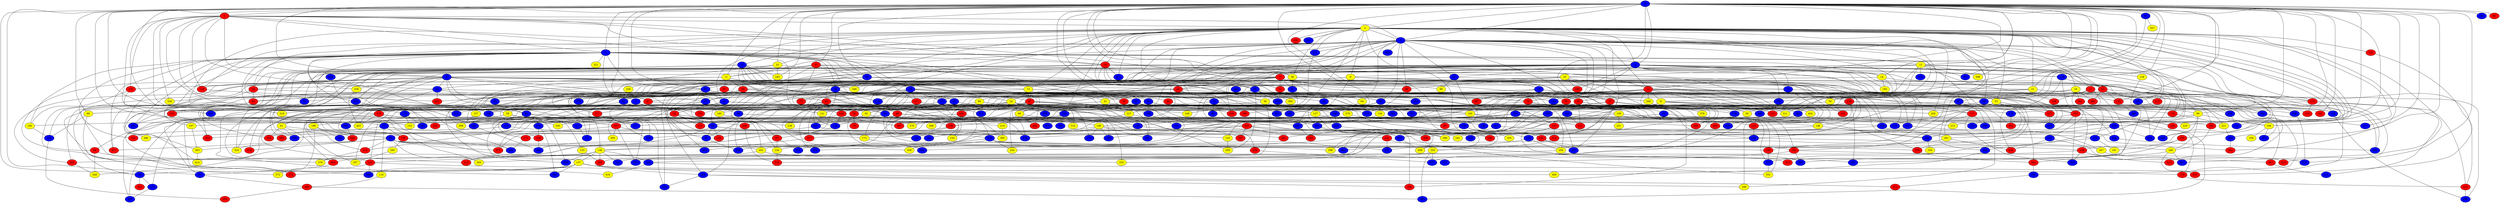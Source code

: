 graph {
0 [style = filled fillcolor = blue];
1 [style = filled fillcolor = red];
2 [style = filled fillcolor = yellow];
3 [style = filled fillcolor = blue];
4 [style = filled fillcolor = blue];
5 [style = filled fillcolor = blue];
6 [style = filled fillcolor = blue];
7 [style = filled fillcolor = red];
8 [style = filled fillcolor = red];
9 [style = filled fillcolor = yellow];
10 [style = filled fillcolor = red];
11 [style = filled fillcolor = yellow];
12 [style = filled fillcolor = yellow];
13 [style = filled fillcolor = yellow];
14 [style = filled fillcolor = yellow];
15 [style = filled fillcolor = red];
16 [style = filled fillcolor = yellow];
17 [style = filled fillcolor = red];
18 [style = filled fillcolor = blue];
19 [style = filled fillcolor = blue];
20 [style = filled fillcolor = blue];
21 [style = filled fillcolor = yellow];
22 [style = filled fillcolor = blue];
23 [style = filled fillcolor = yellow];
24 [style = filled fillcolor = yellow];
25 [style = filled fillcolor = yellow];
26 [style = filled fillcolor = blue];
27 [style = filled fillcolor = blue];
28 [style = filled fillcolor = red];
29 [style = filled fillcolor = blue];
30 [style = filled fillcolor = blue];
31 [style = filled fillcolor = yellow];
32 [style = filled fillcolor = yellow];
33 [style = filled fillcolor = blue];
34 [style = filled fillcolor = red];
35 [style = filled fillcolor = blue];
36 [style = filled fillcolor = yellow];
37 [style = filled fillcolor = red];
38 [style = filled fillcolor = yellow];
39 [style = filled fillcolor = blue];
40 [style = filled fillcolor = red];
41 [style = filled fillcolor = blue];
42 [style = filled fillcolor = blue];
43 [style = filled fillcolor = red];
44 [style = filled fillcolor = red];
45 [style = filled fillcolor = red];
46 [style = filled fillcolor = red];
47 [style = filled fillcolor = red];
48 [style = filled fillcolor = red];
49 [style = filled fillcolor = blue];
50 [style = filled fillcolor = yellow];
51 [style = filled fillcolor = blue];
52 [style = filled fillcolor = red];
53 [style = filled fillcolor = yellow];
54 [style = filled fillcolor = red];
55 [style = filled fillcolor = blue];
56 [style = filled fillcolor = blue];
57 [style = filled fillcolor = blue];
58 [style = filled fillcolor = red];
59 [style = filled fillcolor = yellow];
60 [style = filled fillcolor = yellow];
61 [style = filled fillcolor = yellow];
62 [style = filled fillcolor = red];
63 [style = filled fillcolor = blue];
64 [style = filled fillcolor = yellow];
65 [style = filled fillcolor = blue];
66 [style = filled fillcolor = blue];
67 [style = filled fillcolor = blue];
68 [style = filled fillcolor = blue];
69 [style = filled fillcolor = blue];
70 [style = filled fillcolor = red];
71 [style = filled fillcolor = blue];
72 [style = filled fillcolor = blue];
73 [style = filled fillcolor = red];
74 [style = filled fillcolor = blue];
75 [style = filled fillcolor = red];
76 [style = filled fillcolor = red];
77 [style = filled fillcolor = blue];
78 [style = filled fillcolor = red];
79 [style = filled fillcolor = red];
80 [style = filled fillcolor = yellow];
81 [style = filled fillcolor = blue];
82 [style = filled fillcolor = blue];
83 [style = filled fillcolor = blue];
84 [style = filled fillcolor = red];
85 [style = filled fillcolor = blue];
86 [style = filled fillcolor = yellow];
87 [style = filled fillcolor = red];
88 [style = filled fillcolor = yellow];
89 [style = filled fillcolor = blue];
90 [style = filled fillcolor = blue];
91 [style = filled fillcolor = blue];
92 [style = filled fillcolor = yellow];
93 [style = filled fillcolor = red];
94 [style = filled fillcolor = blue];
95 [style = filled fillcolor = yellow];
96 [style = filled fillcolor = blue];
97 [style = filled fillcolor = blue];
98 [style = filled fillcolor = red];
99 [style = filled fillcolor = yellow];
100 [style = filled fillcolor = blue];
101 [style = filled fillcolor = red];
102 [style = filled fillcolor = yellow];
103 [style = filled fillcolor = red];
104 [style = filled fillcolor = blue];
105 [style = filled fillcolor = red];
106 [style = filled fillcolor = yellow];
107 [style = filled fillcolor = yellow];
108 [style = filled fillcolor = red];
109 [style = filled fillcolor = red];
110 [style = filled fillcolor = red];
111 [style = filled fillcolor = red];
112 [style = filled fillcolor = red];
113 [style = filled fillcolor = blue];
114 [style = filled fillcolor = blue];
115 [style = filled fillcolor = red];
116 [style = filled fillcolor = yellow];
117 [style = filled fillcolor = red];
118 [style = filled fillcolor = blue];
119 [style = filled fillcolor = blue];
120 [style = filled fillcolor = yellow];
121 [style = filled fillcolor = yellow];
122 [style = filled fillcolor = blue];
123 [style = filled fillcolor = red];
124 [style = filled fillcolor = red];
125 [style = filled fillcolor = red];
126 [style = filled fillcolor = blue];
127 [style = filled fillcolor = yellow];
128 [style = filled fillcolor = yellow];
129 [style = filled fillcolor = red];
130 [style = filled fillcolor = blue];
131 [style = filled fillcolor = blue];
132 [style = filled fillcolor = blue];
133 [style = filled fillcolor = yellow];
134 [style = filled fillcolor = yellow];
135 [style = filled fillcolor = red];
136 [style = filled fillcolor = yellow];
137 [style = filled fillcolor = yellow];
138 [style = filled fillcolor = red];
139 [style = filled fillcolor = blue];
140 [style = filled fillcolor = blue];
141 [style = filled fillcolor = red];
142 [style = filled fillcolor = blue];
143 [style = filled fillcolor = yellow];
144 [style = filled fillcolor = blue];
145 [style = filled fillcolor = blue];
146 [style = filled fillcolor = blue];
147 [style = filled fillcolor = red];
148 [style = filled fillcolor = yellow];
149 [style = filled fillcolor = red];
150 [style = filled fillcolor = blue];
151 [style = filled fillcolor = red];
152 [style = filled fillcolor = red];
153 [style = filled fillcolor = yellow];
154 [style = filled fillcolor = blue];
155 [style = filled fillcolor = red];
156 [style = filled fillcolor = blue];
157 [style = filled fillcolor = yellow];
158 [style = filled fillcolor = blue];
159 [style = filled fillcolor = yellow];
160 [style = filled fillcolor = red];
161 [style = filled fillcolor = yellow];
162 [style = filled fillcolor = red];
163 [style = filled fillcolor = blue];
164 [style = filled fillcolor = yellow];
165 [style = filled fillcolor = blue];
166 [style = filled fillcolor = blue];
167 [style = filled fillcolor = red];
168 [style = filled fillcolor = red];
169 [style = filled fillcolor = blue];
170 [style = filled fillcolor = red];
171 [style = filled fillcolor = blue];
172 [style = filled fillcolor = yellow];
173 [style = filled fillcolor = red];
174 [style = filled fillcolor = red];
175 [style = filled fillcolor = blue];
176 [style = filled fillcolor = blue];
177 [style = filled fillcolor = blue];
178 [style = filled fillcolor = red];
179 [style = filled fillcolor = blue];
180 [style = filled fillcolor = blue];
181 [style = filled fillcolor = blue];
182 [style = filled fillcolor = red];
183 [style = filled fillcolor = yellow];
184 [style = filled fillcolor = blue];
185 [style = filled fillcolor = yellow];
186 [style = filled fillcolor = red];
187 [style = filled fillcolor = blue];
188 [style = filled fillcolor = red];
189 [style = filled fillcolor = blue];
190 [style = filled fillcolor = yellow];
191 [style = filled fillcolor = blue];
192 [style = filled fillcolor = red];
193 [style = filled fillcolor = red];
194 [style = filled fillcolor = yellow];
195 [style = filled fillcolor = blue];
196 [style = filled fillcolor = yellow];
197 [style = filled fillcolor = red];
198 [style = filled fillcolor = blue];
199 [style = filled fillcolor = blue];
200 [style = filled fillcolor = yellow];
201 [style = filled fillcolor = blue];
202 [style = filled fillcolor = blue];
203 [style = filled fillcolor = yellow];
204 [style = filled fillcolor = blue];
205 [style = filled fillcolor = blue];
206 [style = filled fillcolor = red];
207 [style = filled fillcolor = blue];
208 [style = filled fillcolor = yellow];
209 [style = filled fillcolor = yellow];
210 [style = filled fillcolor = blue];
211 [style = filled fillcolor = blue];
212 [style = filled fillcolor = red];
213 [style = filled fillcolor = red];
214 [style = filled fillcolor = yellow];
215 [style = filled fillcolor = yellow];
216 [style = filled fillcolor = blue];
217 [style = filled fillcolor = red];
218 [style = filled fillcolor = red];
219 [style = filled fillcolor = blue];
220 [style = filled fillcolor = blue];
221 [style = filled fillcolor = yellow];
222 [style = filled fillcolor = red];
223 [style = filled fillcolor = red];
224 [style = filled fillcolor = yellow];
225 [style = filled fillcolor = yellow];
226 [style = filled fillcolor = red];
227 [style = filled fillcolor = yellow];
228 [style = filled fillcolor = yellow];
229 [style = filled fillcolor = red];
230 [style = filled fillcolor = red];
231 [style = filled fillcolor = blue];
232 [style = filled fillcolor = red];
233 [style = filled fillcolor = yellow];
234 [style = filled fillcolor = yellow];
235 [style = filled fillcolor = red];
236 [style = filled fillcolor = yellow];
237 [style = filled fillcolor = red];
238 [style = filled fillcolor = red];
239 [style = filled fillcolor = red];
240 [style = filled fillcolor = red];
241 [style = filled fillcolor = red];
242 [style = filled fillcolor = yellow];
243 [style = filled fillcolor = blue];
244 [style = filled fillcolor = red];
245 [style = filled fillcolor = yellow];
246 [style = filled fillcolor = blue];
247 [style = filled fillcolor = blue];
248 [style = filled fillcolor = yellow];
249 [style = filled fillcolor = blue];
250 [style = filled fillcolor = blue];
251 [style = filled fillcolor = yellow];
252 [style = filled fillcolor = blue];
253 [style = filled fillcolor = yellow];
254 [style = filled fillcolor = blue];
255 [style = filled fillcolor = blue];
256 [style = filled fillcolor = blue];
257 [style = filled fillcolor = blue];
258 [style = filled fillcolor = yellow];
259 [style = filled fillcolor = red];
260 [style = filled fillcolor = blue];
261 [style = filled fillcolor = yellow];
262 [style = filled fillcolor = blue];
263 [style = filled fillcolor = red];
264 [style = filled fillcolor = red];
265 [style = filled fillcolor = blue];
266 [style = filled fillcolor = yellow];
267 [style = filled fillcolor = yellow];
268 [style = filled fillcolor = red];
269 [style = filled fillcolor = red];
270 [style = filled fillcolor = yellow];
271 [style = filled fillcolor = blue];
272 [style = filled fillcolor = red];
273 [style = filled fillcolor = blue];
274 [style = filled fillcolor = blue];
275 [style = filled fillcolor = blue];
276 [style = filled fillcolor = yellow];
277 [style = filled fillcolor = blue];
278 [style = filled fillcolor = red];
279 [style = filled fillcolor = blue];
280 [style = filled fillcolor = red];
281 [style = filled fillcolor = blue];
282 [style = filled fillcolor = blue];
283 [style = filled fillcolor = blue];
284 [style = filled fillcolor = blue];
285 [style = filled fillcolor = blue];
286 [style = filled fillcolor = yellow];
287 [style = filled fillcolor = red];
288 [style = filled fillcolor = yellow];
289 [style = filled fillcolor = blue];
290 [style = filled fillcolor = blue];
291 [style = filled fillcolor = blue];
292 [style = filled fillcolor = blue];
293 [style = filled fillcolor = blue];
294 [style = filled fillcolor = blue];
295 [style = filled fillcolor = yellow];
296 [style = filled fillcolor = yellow];
297 [style = filled fillcolor = blue];
298 [style = filled fillcolor = yellow];
299 [style = filled fillcolor = blue];
300 [style = filled fillcolor = red];
301 [style = filled fillcolor = blue];
302 [style = filled fillcolor = red];
303 [style = filled fillcolor = blue];
304 [style = filled fillcolor = red];
305 [style = filled fillcolor = yellow];
306 [style = filled fillcolor = blue];
307 [style = filled fillcolor = blue];
308 [style = filled fillcolor = yellow];
309 [style = filled fillcolor = red];
310 [style = filled fillcolor = yellow];
311 [style = filled fillcolor = yellow];
312 [style = filled fillcolor = blue];
313 [style = filled fillcolor = red];
314 [style = filled fillcolor = red];
315 [style = filled fillcolor = blue];
316 [style = filled fillcolor = red];
317 [style = filled fillcolor = blue];
318 [style = filled fillcolor = yellow];
319 [style = filled fillcolor = red];
320 [style = filled fillcolor = red];
321 [style = filled fillcolor = yellow];
322 [style = filled fillcolor = blue];
323 [style = filled fillcolor = blue];
324 [style = filled fillcolor = yellow];
325 [style = filled fillcolor = blue];
326 [style = filled fillcolor = red];
327 [style = filled fillcolor = red];
328 [style = filled fillcolor = yellow];
329 [style = filled fillcolor = blue];
330 [style = filled fillcolor = yellow];
331 [style = filled fillcolor = blue];
332 [style = filled fillcolor = red];
333 [style = filled fillcolor = blue];
334 [style = filled fillcolor = blue];
335 [style = filled fillcolor = yellow];
336 [style = filled fillcolor = yellow];
337 [style = filled fillcolor = yellow];
338 [style = filled fillcolor = blue];
339 [style = filled fillcolor = blue];
340 [style = filled fillcolor = red];
341 [style = filled fillcolor = blue];
342 [style = filled fillcolor = red];
343 [style = filled fillcolor = blue];
344 [style = filled fillcolor = red];
345 [style = filled fillcolor = yellow];
346 [style = filled fillcolor = yellow];
347 [style = filled fillcolor = blue];
348 [style = filled fillcolor = yellow];
349 [style = filled fillcolor = red];
350 [style = filled fillcolor = red];
351 [style = filled fillcolor = blue];
352 [style = filled fillcolor = yellow];
353 [style = filled fillcolor = blue];
354 [style = filled fillcolor = red];
355 [style = filled fillcolor = red];
356 [style = filled fillcolor = red];
357 [style = filled fillcolor = yellow];
358 [style = filled fillcolor = yellow];
359 [style = filled fillcolor = red];
360 [style = filled fillcolor = blue];
361 [style = filled fillcolor = red];
362 [style = filled fillcolor = yellow];
363 [style = filled fillcolor = yellow];
364 [style = filled fillcolor = red];
365 [style = filled fillcolor = yellow];
366 [style = filled fillcolor = red];
367 [style = filled fillcolor = red];
368 [style = filled fillcolor = blue];
369 [style = filled fillcolor = red];
370 [style = filled fillcolor = blue];
371 [style = filled fillcolor = blue];
372 [style = filled fillcolor = yellow];
373 [style = filled fillcolor = blue];
374 [style = filled fillcolor = blue];
375 [style = filled fillcolor = red];
376 [style = filled fillcolor = yellow];
377 [style = filled fillcolor = blue];
378 [style = filled fillcolor = yellow];
379 [style = filled fillcolor = blue];
380 [style = filled fillcolor = blue];
381 [style = filled fillcolor = red];
382 [style = filled fillcolor = blue];
383 [style = filled fillcolor = blue];
384 [style = filled fillcolor = blue];
385 [style = filled fillcolor = blue];
386 [style = filled fillcolor = blue];
387 [style = filled fillcolor = blue];
388 [style = filled fillcolor = blue];
389 [style = filled fillcolor = blue];
390 [style = filled fillcolor = blue];
391 [style = filled fillcolor = blue];
392 [style = filled fillcolor = red];
393 [style = filled fillcolor = red];
394 [style = filled fillcolor = blue];
395 [style = filled fillcolor = yellow];
396 [style = filled fillcolor = blue];
397 [style = filled fillcolor = red];
398 [style = filled fillcolor = yellow];
399 [style = filled fillcolor = yellow];
400 [style = filled fillcolor = blue];
401 [style = filled fillcolor = red];
402 [style = filled fillcolor = yellow];
403 [style = filled fillcolor = yellow];
404 [style = filled fillcolor = blue];
405 [style = filled fillcolor = blue];
406 [style = filled fillcolor = yellow];
407 [style = filled fillcolor = blue];
408 [style = filled fillcolor = yellow];
409 [style = filled fillcolor = blue];
410 [style = filled fillcolor = blue];
411 [style = filled fillcolor = blue];
412 [style = filled fillcolor = red];
413 [style = filled fillcolor = red];
414 [style = filled fillcolor = yellow];
415 [style = filled fillcolor = blue];
416 [style = filled fillcolor = yellow];
417 [style = filled fillcolor = red];
418 [style = filled fillcolor = red];
0 -- 5;
0 -- 6;
0 -- 7;
0 -- 8;
0 -- 11;
0 -- 12;
0 -- 14;
0 -- 15;
0 -- 20;
0 -- 21;
0 -- 23;
0 -- 30;
0 -- 4;
0 -- 3;
0 -- 2;
0 -- 1;
0 -- 31;
0 -- 36;
0 -- 37;
0 -- 38;
0 -- 42;
0 -- 52;
0 -- 55;
0 -- 66;
0 -- 67;
0 -- 76;
0 -- 88;
0 -- 93;
0 -- 103;
0 -- 118;
0 -- 125;
0 -- 126;
0 -- 144;
0 -- 146;
0 -- 158;
0 -- 182;
0 -- 193;
0 -- 245;
0 -- 255;
0 -- 257;
0 -- 262;
0 -- 279;
0 -- 291;
0 -- 302;
0 -- 316;
0 -- 317;
0 -- 320;
0 -- 381;
0 -- 398;
1 -- 2;
1 -- 3;
1 -- 5;
1 -- 6;
1 -- 10;
1 -- 29;
1 -- 33;
1 -- 59;
1 -- 73;
1 -- 101;
1 -- 114;
1 -- 124;
1 -- 149;
1 -- 232;
1 -- 328;
1 -- 387;
2 -- 3;
2 -- 4;
2 -- 9;
2 -- 10;
2 -- 12;
2 -- 13;
2 -- 18;
2 -- 21;
2 -- 23;
2 -- 26;
2 -- 27;
2 -- 38;
2 -- 41;
2 -- 44;
2 -- 53;
2 -- 82;
2 -- 99;
2 -- 110;
2 -- 112;
2 -- 122;
2 -- 129;
2 -- 142;
2 -- 143;
2 -- 149;
2 -- 164;
2 -- 165;
2 -- 199;
2 -- 211;
2 -- 225;
2 -- 242;
2 -- 247;
2 -- 252;
2 -- 283;
2 -- 300;
2 -- 307;
2 -- 315;
2 -- 323;
2 -- 329;
2 -- 332;
2 -- 341;
2 -- 342;
2 -- 373;
2 -- 408;
3 -- 5;
3 -- 11;
3 -- 15;
3 -- 16;
3 -- 17;
3 -- 22;
3 -- 24;
3 -- 29;
3 -- 37;
3 -- 40;
3 -- 43;
3 -- 49;
3 -- 50;
3 -- 60;
3 -- 64;
3 -- 69;
3 -- 70;
3 -- 98;
3 -- 106;
3 -- 110;
3 -- 111;
3 -- 148;
3 -- 200;
3 -- 211;
3 -- 215;
3 -- 220;
3 -- 227;
3 -- 234;
3 -- 239;
3 -- 246;
3 -- 311;
3 -- 336;
3 -- 346;
3 -- 392;
3 -- 400;
4 -- 6;
4 -- 7;
4 -- 9;
4 -- 14;
4 -- 18;
4 -- 21;
4 -- 22;
4 -- 30;
4 -- 74;
4 -- 97;
4 -- 113;
4 -- 118;
4 -- 135;
4 -- 155;
4 -- 181;
4 -- 183;
4 -- 185;
4 -- 191;
4 -- 258;
4 -- 272;
4 -- 280;
4 -- 282;
4 -- 304;
4 -- 333;
4 -- 390;
5 -- 10;
5 -- 14;
5 -- 20;
5 -- 26;
5 -- 30;
5 -- 32;
5 -- 34;
5 -- 47;
5 -- 77;
5 -- 111;
5 -- 152;
5 -- 169;
5 -- 190;
5 -- 195;
5 -- 201;
5 -- 204;
5 -- 210;
5 -- 286;
5 -- 302;
5 -- 318;
5 -- 321;
5 -- 353;
5 -- 417;
6 -- 13;
6 -- 33;
6 -- 39;
6 -- 40;
6 -- 47;
6 -- 58;
6 -- 60;
6 -- 74;
6 -- 84;
6 -- 92;
6 -- 101;
6 -- 108;
6 -- 110;
6 -- 143;
6 -- 149;
6 -- 244;
6 -- 268;
6 -- 336;
6 -- 360;
6 -- 417;
7 -- 19;
7 -- 36;
7 -- 39;
7 -- 45;
7 -- 51;
7 -- 73;
7 -- 96;
7 -- 100;
7 -- 105;
7 -- 157;
7 -- 168;
7 -- 184;
7 -- 210;
7 -- 243;
7 -- 337;
7 -- 377;
8 -- 11;
8 -- 24;
8 -- 65;
8 -- 72;
8 -- 85;
8 -- 98;
8 -- 170;
8 -- 185;
8 -- 218;
8 -- 319;
8 -- 350;
8 -- 351;
9 -- 34;
9 -- 75;
9 -- 123;
9 -- 127;
9 -- 177;
9 -- 221;
9 -- 306;
9 -- 402;
9 -- 404;
10 -- 15;
10 -- 18;
10 -- 25;
10 -- 54;
10 -- 86;
10 -- 118;
10 -- 150;
10 -- 204;
10 -- 285;
10 -- 287;
10 -- 324;
10 -- 373;
10 -- 387;
11 -- 28;
11 -- 33;
11 -- 48;
11 -- 82;
11 -- 87;
12 -- 25;
12 -- 43;
12 -- 52;
12 -- 55;
12 -- 96;
12 -- 128;
12 -- 156;
12 -- 176;
12 -- 188;
12 -- 289;
12 -- 370;
12 -- 389;
12 -- 398;
13 -- 45;
13 -- 90;
13 -- 151;
13 -- 171;
13 -- 369;
14 -- 43;
14 -- 68;
14 -- 183;
14 -- 371;
15 -- 31;
15 -- 37;
15 -- 53;
15 -- 58;
15 -- 68;
15 -- 78;
15 -- 85;
15 -- 112;
15 -- 117;
15 -- 120;
15 -- 138;
15 -- 158;
15 -- 176;
15 -- 178;
15 -- 208;
15 -- 213;
15 -- 281;
15 -- 283;
15 -- 368;
15 -- 402;
16 -- 36;
16 -- 69;
16 -- 154;
16 -- 241;
16 -- 366;
17 -- 45;
17 -- 175;
17 -- 188;
17 -- 191;
17 -- 290;
17 -- 364;
17 -- 382;
18 -- 32;
18 -- 49;
18 -- 71;
18 -- 90;
18 -- 145;
18 -- 147;
18 -- 163;
18 -- 209;
18 -- 362;
19 -- 80;
19 -- 83;
19 -- 208;
19 -- 231;
19 -- 287;
19 -- 361;
20 -- 26;
20 -- 145;
20 -- 228;
20 -- 229;
20 -- 230;
20 -- 259;
20 -- 325;
20 -- 346;
20 -- 347;
20 -- 363;
21 -- 58;
21 -- 119;
21 -- 395;
21 -- 413;
22 -- 86;
22 -- 130;
22 -- 171;
22 -- 205;
23 -- 83;
23 -- 150;
23 -- 245;
23 -- 284;
23 -- 336;
24 -- 60;
24 -- 126;
24 -- 137;
24 -- 159;
24 -- 192;
24 -- 195;
24 -- 202;
24 -- 239;
24 -- 322;
24 -- 396;
24 -- 407;
25 -- 28;
25 -- 98;
25 -- 169;
25 -- 175;
25 -- 189;
25 -- 280;
25 -- 298;
25 -- 347;
25 -- 389;
26 -- 39;
26 -- 46;
26 -- 59;
26 -- 75;
26 -- 76;
26 -- 81;
26 -- 84;
26 -- 132;
26 -- 160;
26 -- 162;
26 -- 240;
26 -- 313;
26 -- 338;
26 -- 379;
27 -- 34;
27 -- 38;
27 -- 72;
27 -- 121;
27 -- 135;
27 -- 227;
27 -- 245;
27 -- 274;
27 -- 294;
27 -- 301;
27 -- 305;
27 -- 319;
27 -- 346;
27 -- 349;
27 -- 354;
28 -- 41;
28 -- 53;
28 -- 56;
28 -- 83;
28 -- 93;
28 -- 102;
28 -- 115;
28 -- 133;
28 -- 201;
28 -- 217;
28 -- 253;
28 -- 278;
28 -- 324;
28 -- 384;
28 -- 394;
28 -- 416;
29 -- 35;
29 -- 44;
29 -- 49;
29 -- 57;
29 -- 62;
29 -- 64;
29 -- 70;
29 -- 72;
29 -- 78;
29 -- 91;
29 -- 111;
29 -- 144;
29 -- 172;
29 -- 174;
29 -- 184;
29 -- 187;
29 -- 202;
29 -- 210;
29 -- 299;
29 -- 312;
29 -- 401;
29 -- 414;
30 -- 41;
30 -- 109;
30 -- 142;
30 -- 167;
30 -- 289;
30 -- 328;
30 -- 364;
31 -- 66;
31 -- 165;
31 -- 223;
31 -- 233;
31 -- 248;
31 -- 249;
31 -- 256;
31 -- 311;
31 -- 402;
32 -- 54;
32 -- 95;
32 -- 164;
32 -- 227;
32 -- 337;
33 -- 61;
33 -- 71;
33 -- 306;
33 -- 372;
33 -- 401;
34 -- 44;
34 -- 84;
34 -- 107;
35 -- 89;
35 -- 181;
35 -- 237;
35 -- 396;
35 -- 418;
36 -- 132;
36 -- 182;
36 -- 254;
37 -- 68;
37 -- 95;
37 -- 288;
37 -- 397;
38 -- 40;
38 -- 51;
38 -- 67;
38 -- 94;
38 -- 168;
40 -- 47;
40 -- 70;
40 -- 239;
40 -- 327;
40 -- 356;
41 -- 52;
41 -- 94;
41 -- 200;
41 -- 323;
41 -- 326;
42 -- 95;
42 -- 357;
43 -- 50;
43 -- 99;
43 -- 109;
43 -- 125;
43 -- 170;
43 -- 282;
43 -- 292;
43 -- 366;
43 -- 385;
44 -- 48;
44 -- 85;
44 -- 97;
44 -- 136;
44 -- 170;
44 -- 172;
44 -- 186;
44 -- 206;
44 -- 217;
44 -- 248;
44 -- 365;
45 -- 117;
45 -- 141;
45 -- 142;
45 -- 169;
45 -- 301;
46 -- 260;
47 -- 173;
47 -- 223;
47 -- 390;
48 -- 156;
48 -- 178;
48 -- 322;
48 -- 375;
49 -- 63;
49 -- 77;
49 -- 134;
49 -- 229;
49 -- 369;
50 -- 104;
50 -- 105;
51 -- 57;
51 -- 165;
51 -- 269;
52 -- 61;
52 -- 77;
52 -- 94;
52 -- 106;
52 -- 113;
52 -- 145;
52 -- 175;
52 -- 197;
52 -- 226;
52 -- 236;
53 -- 139;
53 -- 186;
53 -- 230;
53 -- 243;
53 -- 272;
53 -- 304;
54 -- 348;
54 -- 376;
56 -- 92;
56 -- 103;
56 -- 121;
56 -- 127;
56 -- 136;
56 -- 160;
56 -- 198;
56 -- 311;
56 -- 352;
57 -- 88;
57 -- 122;
57 -- 219;
57 -- 271;
57 -- 310;
57 -- 403;
58 -- 122;
58 -- 131;
58 -- 378;
59 -- 113;
59 -- 177;
59 -- 388;
60 -- 214;
60 -- 246;
60 -- 349;
61 -- 66;
61 -- 244;
61 -- 354;
61 -- 394;
62 -- 134;
62 -- 157;
62 -- 176;
62 -- 198;
62 -- 209;
62 -- 219;
62 -- 220;
62 -- 224;
62 -- 270;
62 -- 274;
63 -- 93;
63 -- 215;
64 -- 146;
65 -- 102;
65 -- 216;
65 -- 292;
66 -- 115;
66 -- 129;
66 -- 186;
66 -- 203;
66 -- 218;
66 -- 305;
66 -- 324;
66 -- 358;
66 -- 363;
66 -- 375;
67 -- 102;
67 -- 129;
67 -- 166;
68 -- 107;
68 -- 225;
68 -- 306;
69 -- 92;
69 -- 119;
69 -- 162;
69 -- 299;
70 -- 99;
70 -- 114;
70 -- 139;
70 -- 279;
70 -- 356;
70 -- 380;
71 -- 78;
71 -- 260;
71 -- 308;
71 -- 383;
72 -- 387;
74 -- 121;
74 -- 125;
74 -- 298;
76 -- 198;
76 -- 237;
76 -- 257;
77 -- 100;
77 -- 116;
77 -- 135;
77 -- 268;
78 -- 79;
78 -- 115;
78 -- 214;
78 -- 334;
78 -- 368;
80 -- 124;
80 -- 193;
80 -- 273;
80 -- 415;
81 -- 88;
81 -- 103;
81 -- 146;
81 -- 276;
82 -- 197;
82 -- 203;
82 -- 247;
83 -- 96;
83 -- 185;
83 -- 318;
83 -- 410;
84 -- 353;
84 -- 414;
85 -- 123;
85 -- 130;
85 -- 140;
85 -- 153;
85 -- 193;
85 -- 297;
87 -- 91;
87 -- 308;
88 -- 174;
88 -- 384;
90 -- 278;
90 -- 284;
91 -- 216;
91 -- 222;
91 -- 296;
91 -- 319;
91 -- 391;
92 -- 187;
92 -- 250;
92 -- 367;
94 -- 97;
94 -- 109;
94 -- 120;
94 -- 313;
94 -- 399;
96 -- 148;
96 -- 190;
97 -- 202;
98 -- 273;
99 -- 108;
99 -- 154;
99 -- 164;
99 -- 266;
99 -- 284;
99 -- 329;
100 -- 136;
100 -- 224;
100 -- 229;
100 -- 234;
100 -- 267;
100 -- 312;
100 -- 380;
101 -- 153;
101 -- 190;
102 -- 141;
102 -- 147;
102 -- 177;
103 -- 179;
103 -- 206;
103 -- 256;
103 -- 270;
103 -- 275;
103 -- 345;
103 -- 403;
104 -- 108;
104 -- 168;
104 -- 216;
104 -- 255;
104 -- 270;
106 -- 119;
106 -- 143;
106 -- 195;
106 -- 271;
106 -- 350;
106 -- 368;
107 -- 363;
108 -- 172;
108 -- 173;
110 -- 213;
110 -- 343;
110 -- 411;
110 -- 418;
111 -- 233;
111 -- 236;
112 -- 223;
113 -- 171;
114 -- 153;
114 -- 247;
115 -- 376;
116 -- 264;
117 -- 166;
117 -- 261;
117 -- 303;
118 -- 160;
118 -- 200;
118 -- 207;
119 -- 161;
119 -- 199;
120 -- 209;
121 -- 187;
122 -- 126;
122 -- 296;
122 -- 310;
122 -- 339;
122 -- 374;
123 -- 184;
124 -- 132;
124 -- 196;
124 -- 397;
125 -- 386;
126 -- 152;
126 -- 338;
127 -- 151;
127 -- 345;
127 -- 359;
128 -- 314;
129 -- 244;
129 -- 303;
129 -- 413;
130 -- 151;
130 -- 219;
130 -- 252;
130 -- 335;
131 -- 141;
131 -- 154;
131 -- 224;
132 -- 167;
133 -- 309;
134 -- 150;
134 -- 358;
135 -- 295;
135 -- 409;
136 -- 137;
136 -- 230;
136 -- 254;
136 -- 259;
136 -- 309;
136 -- 351;
136 -- 383;
137 -- 158;
137 -- 174;
137 -- 178;
137 -- 289;
137 -- 360;
137 -- 388;
137 -- 412;
138 -- 147;
138 -- 205;
138 -- 235;
138 -- 293;
139 -- 237;
139 -- 258;
139 -- 309;
140 -- 326;
140 -- 360;
142 -- 290;
145 -- 212;
145 -- 249;
146 -- 260;
146 -- 331;
146 -- 399;
147 -- 180;
147 -- 212;
147 -- 359;
148 -- 299;
148 -- 399;
149 -- 401;
150 -- 267;
150 -- 407;
151 -- 162;
151 -- 347;
154 -- 249;
154 -- 261;
154 -- 277;
154 -- 382;
155 -- 161;
155 -- 180;
156 -- 242;
156 -- 285;
157 -- 308;
158 -- 179;
158 -- 263;
159 -- 251;
159 -- 277;
159 -- 292;
159 -- 405;
160 -- 288;
160 -- 303;
160 -- 304;
160 -- 348;
162 -- 180;
162 -- 275;
162 -- 316;
164 -- 194;
164 -- 207;
167 -- 234;
167 -- 371;
169 -- 383;
170 -- 221;
172 -- 288;
173 -- 409;
175 -- 231;
175 -- 252;
176 -- 269;
178 -- 213;
179 -- 256;
184 -- 266;
184 -- 334;
185 -- 334;
186 -- 277;
187 -- 375;
187 -- 392;
188 -- 325;
190 -- 384;
191 -- 240;
192 -- 232;
192 -- 238;
193 -- 266;
196 -- 265;
196 -- 344;
196 -- 372;
197 -- 286;
197 -- 365;
197 -- 395;
197 -- 404;
198 -- 203;
199 -- 406;
201 -- 382;
203 -- 233;
203 -- 313;
203 -- 314;
204 -- 250;
204 -- 259;
204 -- 415;
205 -- 315;
206 -- 235;
208 -- 389;
211 -- 301;
212 -- 253;
213 -- 290;
214 -- 395;
216 -- 261;
216 -- 340;
216 -- 359;
217 -- 285;
220 -- 333;
221 -- 262;
222 -- 293;
222 -- 297;
227 -- 331;
227 -- 338;
229 -- 364;
230 -- 372;
230 -- 388;
230 -- 406;
231 -- 307;
231 -- 320;
234 -- 235;
237 -- 240;
237 -- 323;
237 -- 327;
237 -- 352;
237 -- 367;
237 -- 376;
237 -- 394;
237 -- 407;
238 -- 377;
243 -- 317;
244 -- 257;
249 -- 282;
250 -- 343;
250 -- 354;
252 -- 258;
252 -- 380;
253 -- 377;
253 -- 404;
253 -- 405;
257 -- 264;
258 -- 305;
258 -- 361;
259 -- 348;
260 -- 408;
261 -- 297;
261 -- 320;
262 -- 342;
264 -- 393;
264 -- 405;
266 -- 293;
266 -- 307;
266 -- 355;
267 -- 333;
272 -- 325;
276 -- 281;
277 -- 352;
279 -- 302;
280 -- 287;
281 -- 322;
281 -- 342;
283 -- 358;
283 -- 391;
284 -- 344;
289 -- 298;
289 -- 356;
289 -- 390;
292 -- 340;
294 -- 409;
295 -- 337;
299 -- 330;
304 -- 329;
319 -- 350;
319 -- 353;
326 -- 343;
327 -- 410;
332 -- 355;
336 -- 403;
351 -- 355;
351 -- 416;
361 -- 411;
363 -- 414;
364 -- 385;
384 -- 393;
385 -- 412;
394 -- 417;
407 -- 408;
}
